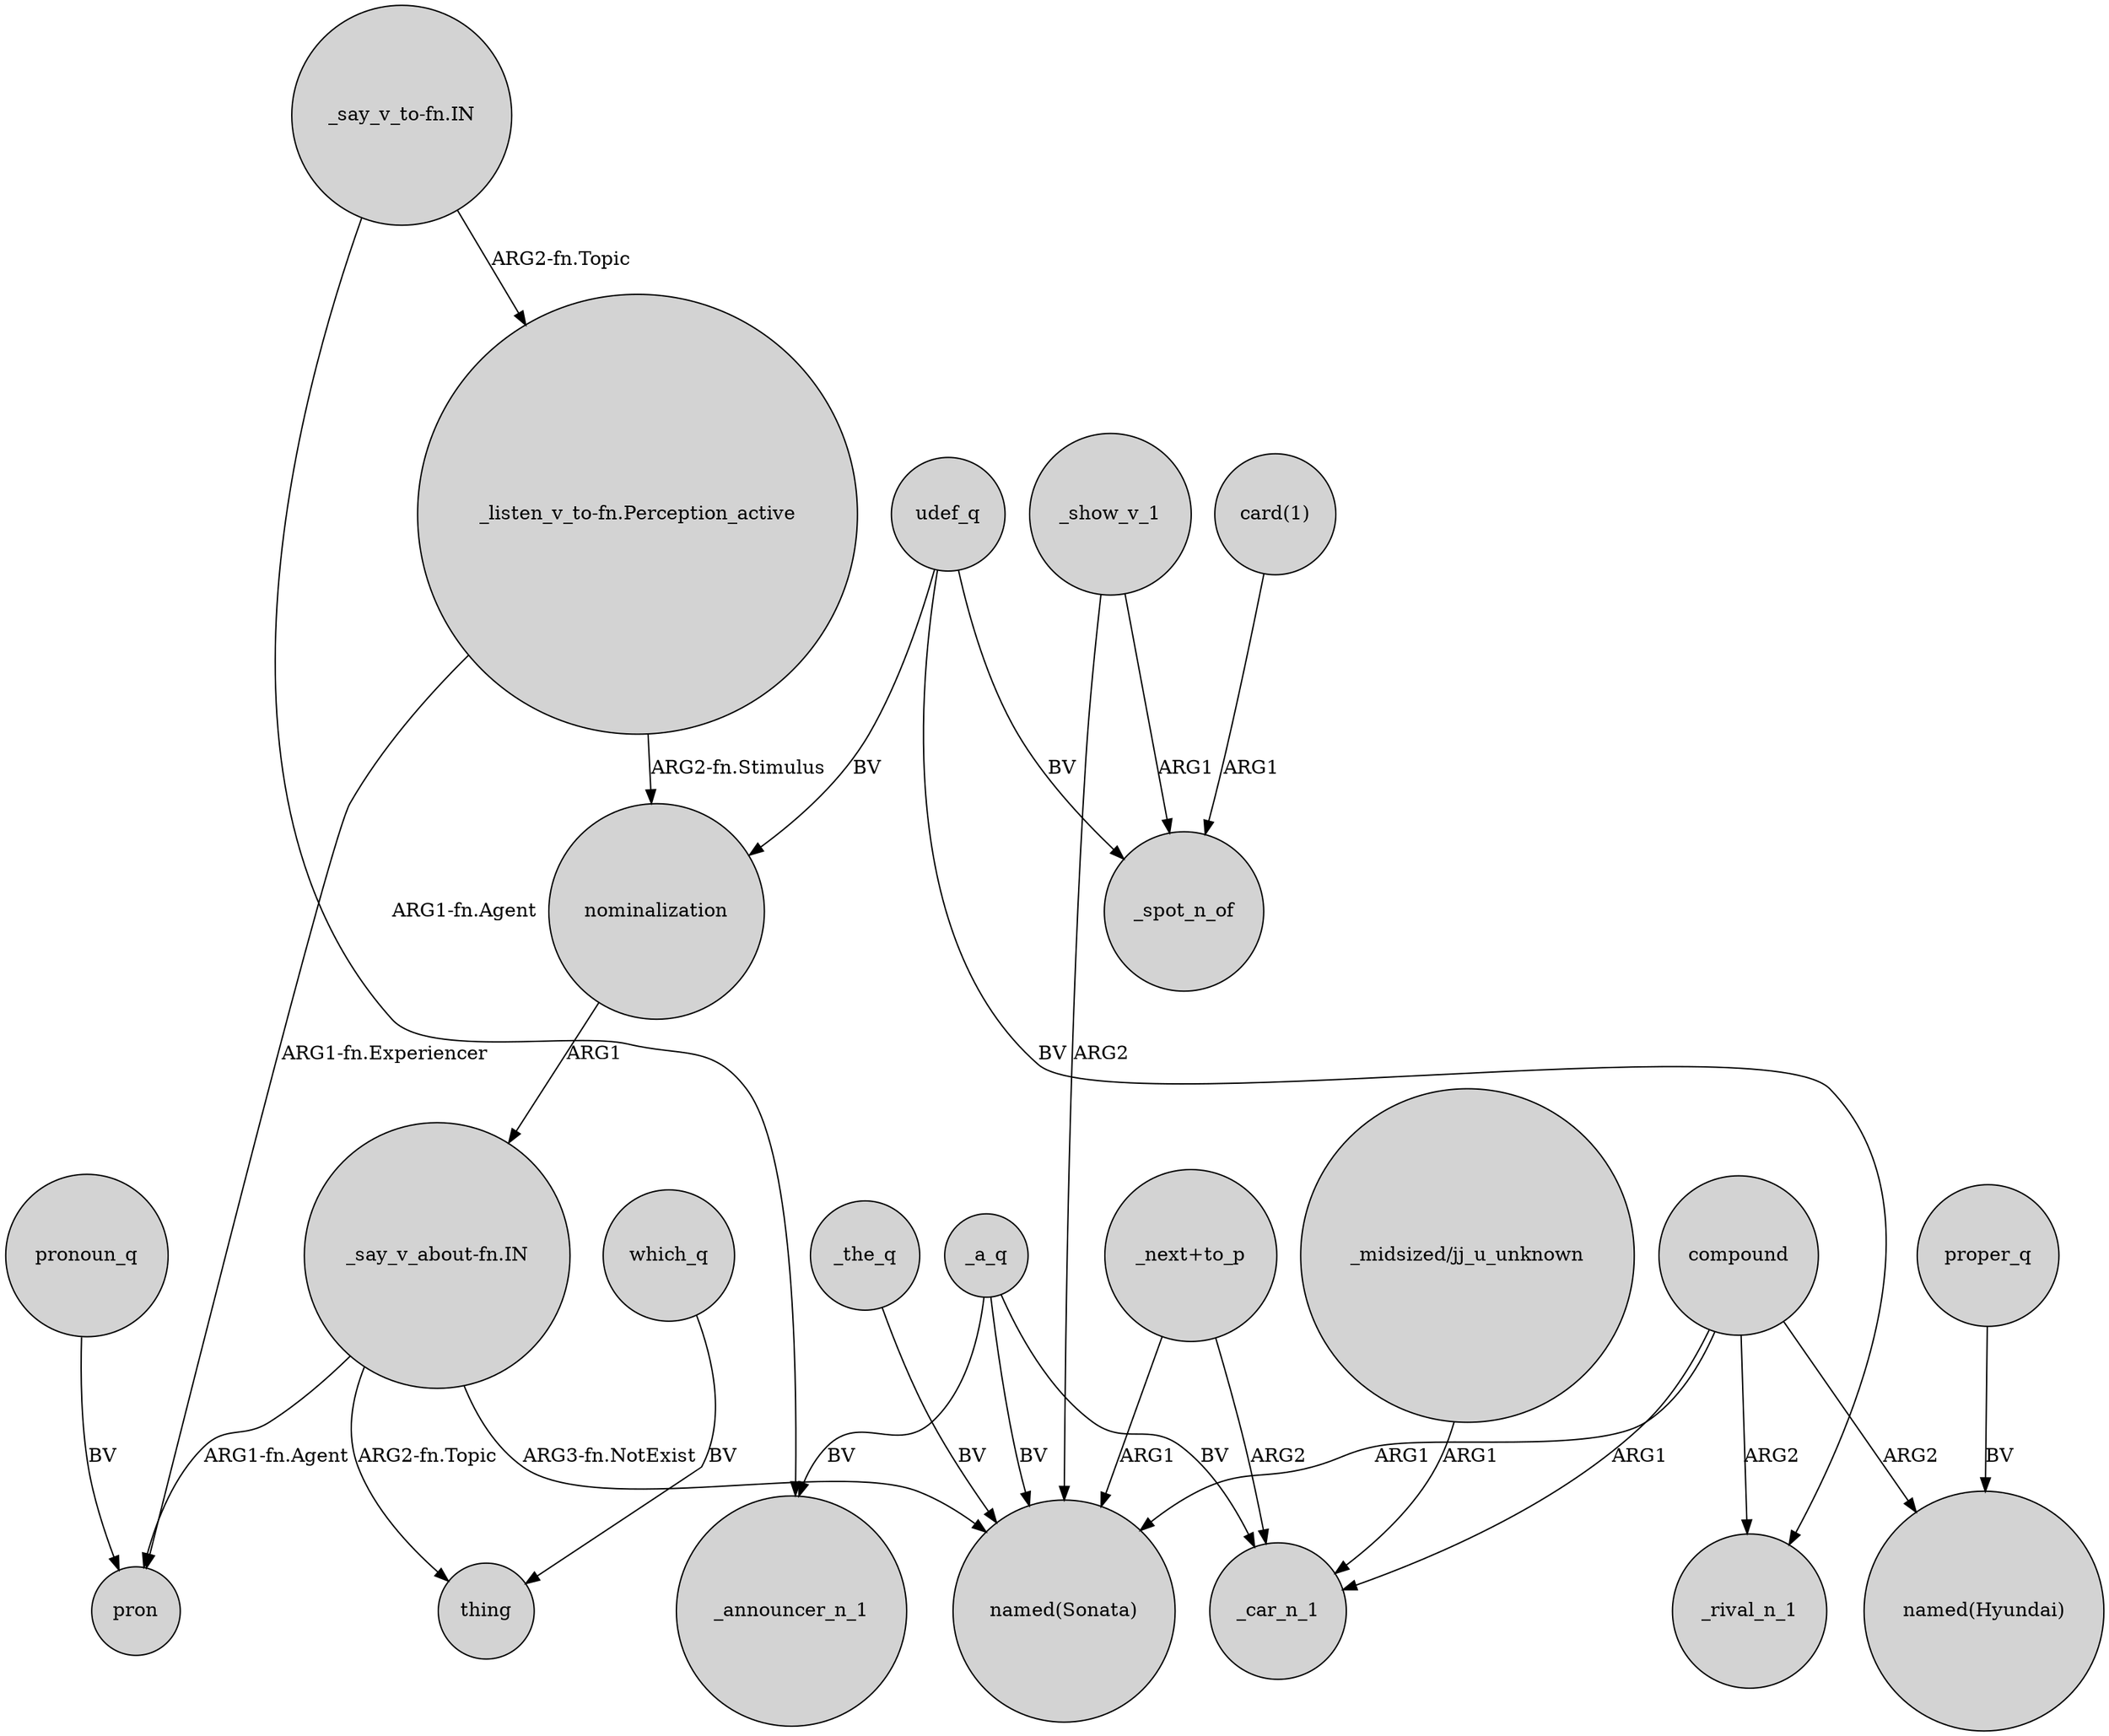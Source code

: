 digraph {
	node [shape=circle style=filled]
	udef_q -> _spot_n_of [label=BV]
	"_say_v_about-fn.IN" -> "named(Sonata)" [label="ARG3-fn.NotExist"]
	_the_q -> "named(Sonata)" [label=BV]
	"_next+to_p" -> _car_n_1 [label=ARG2]
	_show_v_1 -> "named(Sonata)" [label=ARG2]
	"card(1)" -> _spot_n_of [label=ARG1]
	"_say_v_to-fn.IN" -> "_listen_v_to-fn.Perception_active" [label="ARG2-fn.Topic"]
	compound -> "named(Sonata)" [label=ARG1]
	proper_q -> "named(Hyundai)" [label=BV]
	"_say_v_about-fn.IN" -> pron [label="ARG1-fn.Agent"]
	"_next+to_p" -> "named(Sonata)" [label=ARG1]
	pronoun_q -> pron [label=BV]
	compound -> _rival_n_1 [label=ARG2]
	_a_q -> _car_n_1 [label=BV]
	"_say_v_to-fn.IN" -> _announcer_n_1 [label="ARG1-fn.Agent"]
	_a_q -> "named(Sonata)" [label=BV]
	"_listen_v_to-fn.Perception_active" -> nominalization [label="ARG2-fn.Stimulus"]
	udef_q -> nominalization [label=BV]
	_show_v_1 -> _spot_n_of [label=ARG1]
	"_midsized/jj_u_unknown" -> _car_n_1 [label=ARG1]
	compound -> _car_n_1 [label=ARG1]
	"_say_v_about-fn.IN" -> thing [label="ARG2-fn.Topic"]
	udef_q -> _rival_n_1 [label=BV]
	compound -> "named(Hyundai)" [label=ARG2]
	_a_q -> _announcer_n_1 [label=BV]
	nominalization -> "_say_v_about-fn.IN" [label=ARG1]
	"_listen_v_to-fn.Perception_active" -> pron [label="ARG1-fn.Experiencer"]
	which_q -> thing [label=BV]
}
